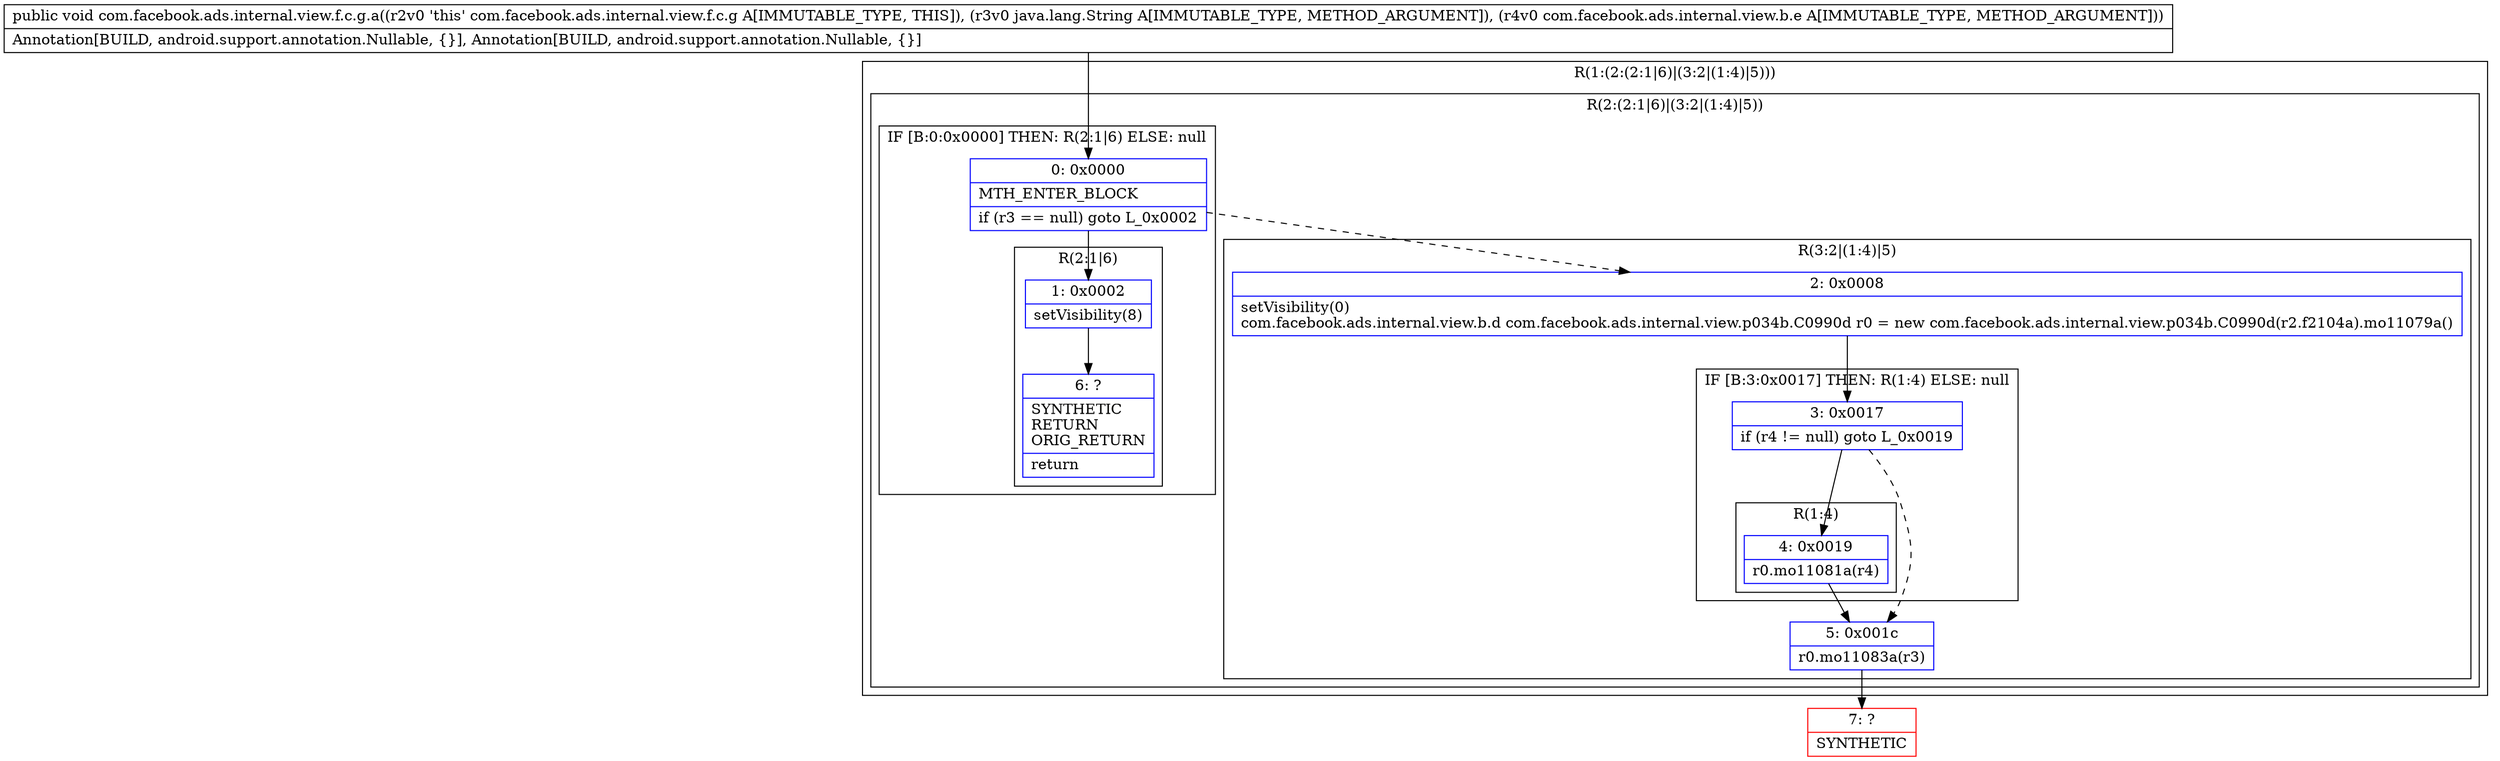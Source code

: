 digraph "CFG forcom.facebook.ads.internal.view.f.c.g.a(Ljava\/lang\/String;Lcom\/facebook\/ads\/internal\/view\/b\/e;)V" {
subgraph cluster_Region_1858645819 {
label = "R(1:(2:(2:1|6)|(3:2|(1:4)|5)))";
node [shape=record,color=blue];
subgraph cluster_Region_810742452 {
label = "R(2:(2:1|6)|(3:2|(1:4)|5))";
node [shape=record,color=blue];
subgraph cluster_IfRegion_1785041823 {
label = "IF [B:0:0x0000] THEN: R(2:1|6) ELSE: null";
node [shape=record,color=blue];
Node_0 [shape=record,label="{0\:\ 0x0000|MTH_ENTER_BLOCK\l|if (r3 == null) goto L_0x0002\l}"];
subgraph cluster_Region_504821411 {
label = "R(2:1|6)";
node [shape=record,color=blue];
Node_1 [shape=record,label="{1\:\ 0x0002|setVisibility(8)\l}"];
Node_6 [shape=record,label="{6\:\ ?|SYNTHETIC\lRETURN\lORIG_RETURN\l|return\l}"];
}
}
subgraph cluster_Region_1940918381 {
label = "R(3:2|(1:4)|5)";
node [shape=record,color=blue];
Node_2 [shape=record,label="{2\:\ 0x0008|setVisibility(0)\lcom.facebook.ads.internal.view.b.d com.facebook.ads.internal.view.p034b.C0990d r0 = new com.facebook.ads.internal.view.p034b.C0990d(r2.f2104a).mo11079a()\l}"];
subgraph cluster_IfRegion_898376493 {
label = "IF [B:3:0x0017] THEN: R(1:4) ELSE: null";
node [shape=record,color=blue];
Node_3 [shape=record,label="{3\:\ 0x0017|if (r4 != null) goto L_0x0019\l}"];
subgraph cluster_Region_1920366344 {
label = "R(1:4)";
node [shape=record,color=blue];
Node_4 [shape=record,label="{4\:\ 0x0019|r0.mo11081a(r4)\l}"];
}
}
Node_5 [shape=record,label="{5\:\ 0x001c|r0.mo11083a(r3)\l}"];
}
}
}
Node_7 [shape=record,color=red,label="{7\:\ ?|SYNTHETIC\l}"];
MethodNode[shape=record,label="{public void com.facebook.ads.internal.view.f.c.g.a((r2v0 'this' com.facebook.ads.internal.view.f.c.g A[IMMUTABLE_TYPE, THIS]), (r3v0 java.lang.String A[IMMUTABLE_TYPE, METHOD_ARGUMENT]), (r4v0 com.facebook.ads.internal.view.b.e A[IMMUTABLE_TYPE, METHOD_ARGUMENT]))  | Annotation[BUILD, android.support.annotation.Nullable, \{\}], Annotation[BUILD, android.support.annotation.Nullable, \{\}]\l}"];
MethodNode -> Node_0;
Node_0 -> Node_1;
Node_0 -> Node_2[style=dashed];
Node_1 -> Node_6;
Node_2 -> Node_3;
Node_3 -> Node_4;
Node_3 -> Node_5[style=dashed];
Node_4 -> Node_5;
Node_5 -> Node_7;
}

